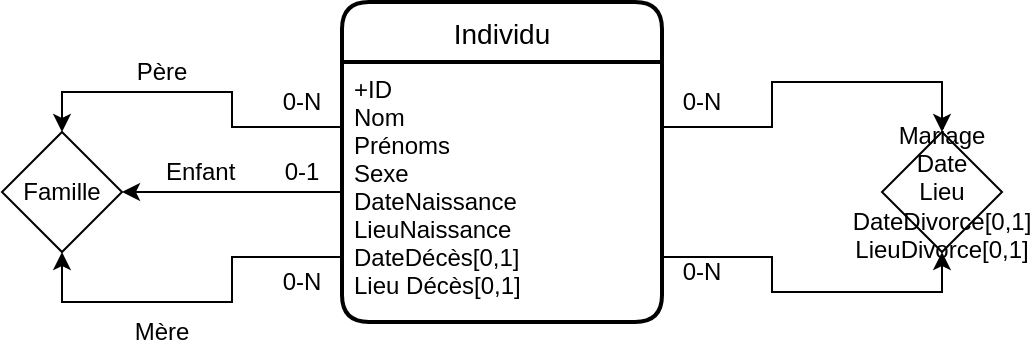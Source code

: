 <mxfile version="16.6.3" type="device"><diagram id="bbj3QF-y-vKeMTyDQvxQ" name="Page-1"><mxGraphModel dx="1038" dy="521" grid="1" gridSize="10" guides="1" tooltips="1" connect="1" arrows="1" fold="1" page="1" pageScale="1" pageWidth="827" pageHeight="1169" math="0" shadow="0"><root><mxCell id="0"/><mxCell id="1" parent="0"/><mxCell id="zM8RHYWTnjbfl6OFaZWT-1" value="Individu" style="swimlane;childLayout=stackLayout;horizontal=1;startSize=30;horizontalStack=0;rounded=1;fontSize=14;fontStyle=0;strokeWidth=2;resizeParent=0;resizeLast=1;shadow=0;dashed=0;align=center;" parent="1" vertex="1"><mxGeometry x="240" y="40" width="160" height="160" as="geometry"/></mxCell><mxCell id="zM8RHYWTnjbfl6OFaZWT-2" value="+ID&#10;Nom&#10;Prénoms&#10;Sexe&#10;DateNaissance&#10;LieuNaissance&#10;DateDécès[0,1]&#10;Lieu Décès[0,1]" style="align=left;strokeColor=none;fillColor=none;spacingLeft=4;fontSize=12;verticalAlign=top;resizable=0;rotatable=0;part=1;" parent="zM8RHYWTnjbfl6OFaZWT-1" vertex="1"><mxGeometry y="30" width="160" height="130" as="geometry"/></mxCell><mxCell id="zM8RHYWTnjbfl6OFaZWT-5" value="Mariage&lt;br&gt;Date&lt;br&gt;Lieu&lt;br&gt;DateDivorce[0,1]&lt;br&gt;LieuDivorce[0,1]" style="shape=rhombus;perimeter=rhombusPerimeter;whiteSpace=wrap;html=1;align=center;" parent="1" vertex="1"><mxGeometry x="510" y="105" width="60" height="60" as="geometry"/></mxCell><mxCell id="6YR8fPcLceuf90vedujN-5" value="Famille" style="shape=rhombus;perimeter=rhombusPerimeter;whiteSpace=wrap;html=1;align=center;" parent="1" vertex="1"><mxGeometry x="70" y="105" width="60" height="60" as="geometry"/></mxCell><mxCell id="6YR8fPcLceuf90vedujN-11" value="0-N" style="text;html=1;strokeColor=none;fillColor=none;align=center;verticalAlign=middle;whiteSpace=wrap;rounded=0;" parent="1" vertex="1"><mxGeometry x="390" y="75" width="60" height="30" as="geometry"/></mxCell><mxCell id="6YR8fPcLceuf90vedujN-12" value="0-N" style="text;html=1;strokeColor=none;fillColor=none;align=center;verticalAlign=middle;whiteSpace=wrap;rounded=0;" parent="1" vertex="1"><mxGeometry x="390" y="160" width="60" height="30" as="geometry"/></mxCell><mxCell id="6YR8fPcLceuf90vedujN-18" value="0-1" style="text;html=1;strokeColor=none;fillColor=none;align=center;verticalAlign=middle;whiteSpace=wrap;rounded=0;" parent="1" vertex="1"><mxGeometry x="190" y="110" width="60" height="30" as="geometry"/></mxCell><mxCell id="6YR8fPcLceuf90vedujN-19" value="Enfant" style="text;html=1;strokeColor=none;fillColor=none;align=left;verticalAlign=middle;whiteSpace=wrap;rounded=0;" parent="1" vertex="1"><mxGeometry x="150" y="110" width="40" height="30" as="geometry"/></mxCell><mxCell id="KPMnGoHpq-wa7EsUDUdh-8" style="edgeStyle=orthogonalEdgeStyle;rounded=0;orthogonalLoop=1;jettySize=auto;html=1;entryX=0.5;entryY=1;entryDx=0;entryDy=0;exitX=1;exitY=0.75;exitDx=0;exitDy=0;" edge="1" parent="1" source="zM8RHYWTnjbfl6OFaZWT-2" target="zM8RHYWTnjbfl6OFaZWT-5"><mxGeometry relative="1" as="geometry"><mxPoint x="430" y="190" as="sourcePoint"/></mxGeometry></mxCell><mxCell id="KPMnGoHpq-wa7EsUDUdh-13" value="0-N" style="text;html=1;strokeColor=none;fillColor=none;align=center;verticalAlign=middle;whiteSpace=wrap;rounded=0;" vertex="1" parent="1"><mxGeometry x="190" y="75" width="60" height="30" as="geometry"/></mxCell><mxCell id="KPMnGoHpq-wa7EsUDUdh-17" style="edgeStyle=orthogonalEdgeStyle;rounded=0;orthogonalLoop=1;jettySize=auto;html=1;exitX=0;exitY=0.25;exitDx=0;exitDy=0;entryX=0.5;entryY=0;entryDx=0;entryDy=0;" edge="1" parent="1" source="zM8RHYWTnjbfl6OFaZWT-2" target="6YR8fPcLceuf90vedujN-5"><mxGeometry relative="1" as="geometry"/></mxCell><mxCell id="KPMnGoHpq-wa7EsUDUdh-18" style="edgeStyle=orthogonalEdgeStyle;rounded=0;orthogonalLoop=1;jettySize=auto;html=1;exitX=0;exitY=0.5;exitDx=0;exitDy=0;entryX=1;entryY=0.5;entryDx=0;entryDy=0;" edge="1" parent="1" source="zM8RHYWTnjbfl6OFaZWT-2" target="6YR8fPcLceuf90vedujN-5"><mxGeometry relative="1" as="geometry"/></mxCell><mxCell id="KPMnGoHpq-wa7EsUDUdh-19" style="edgeStyle=orthogonalEdgeStyle;rounded=0;orthogonalLoop=1;jettySize=auto;html=1;exitX=0;exitY=0.75;exitDx=0;exitDy=0;entryX=0.5;entryY=1;entryDx=0;entryDy=0;" edge="1" parent="1" source="zM8RHYWTnjbfl6OFaZWT-2" target="6YR8fPcLceuf90vedujN-5"><mxGeometry relative="1" as="geometry"><Array as="points"><mxPoint x="185" y="168"/><mxPoint x="185" y="190"/><mxPoint x="100" y="190"/></Array></mxGeometry></mxCell><mxCell id="KPMnGoHpq-wa7EsUDUdh-21" value="0-N" style="text;html=1;strokeColor=none;fillColor=none;align=center;verticalAlign=middle;whiteSpace=wrap;rounded=0;" vertex="1" parent="1"><mxGeometry x="190" y="165" width="60" height="30" as="geometry"/></mxCell><mxCell id="KPMnGoHpq-wa7EsUDUdh-23" value="Père" style="text;html=1;strokeColor=none;fillColor=none;align=center;verticalAlign=middle;whiteSpace=wrap;rounded=0;" vertex="1" parent="1"><mxGeometry x="120" y="60" width="60" height="30" as="geometry"/></mxCell><mxCell id="KPMnGoHpq-wa7EsUDUdh-24" value="Mère" style="text;html=1;strokeColor=none;fillColor=none;align=center;verticalAlign=middle;whiteSpace=wrap;rounded=0;" vertex="1" parent="1"><mxGeometry x="120" y="190" width="60" height="30" as="geometry"/></mxCell><mxCell id="KPMnGoHpq-wa7EsUDUdh-28" style="edgeStyle=orthogonalEdgeStyle;rounded=0;orthogonalLoop=1;jettySize=auto;html=1;exitX=1;exitY=0.25;exitDx=0;exitDy=0;entryX=0.5;entryY=0;entryDx=0;entryDy=0;" edge="1" parent="1" source="zM8RHYWTnjbfl6OFaZWT-2" target="zM8RHYWTnjbfl6OFaZWT-5"><mxGeometry relative="1" as="geometry"><Array as="points"><mxPoint x="455" y="103"/><mxPoint x="455" y="80"/><mxPoint x="540" y="80"/></Array></mxGeometry></mxCell></root></mxGraphModel></diagram></mxfile>
